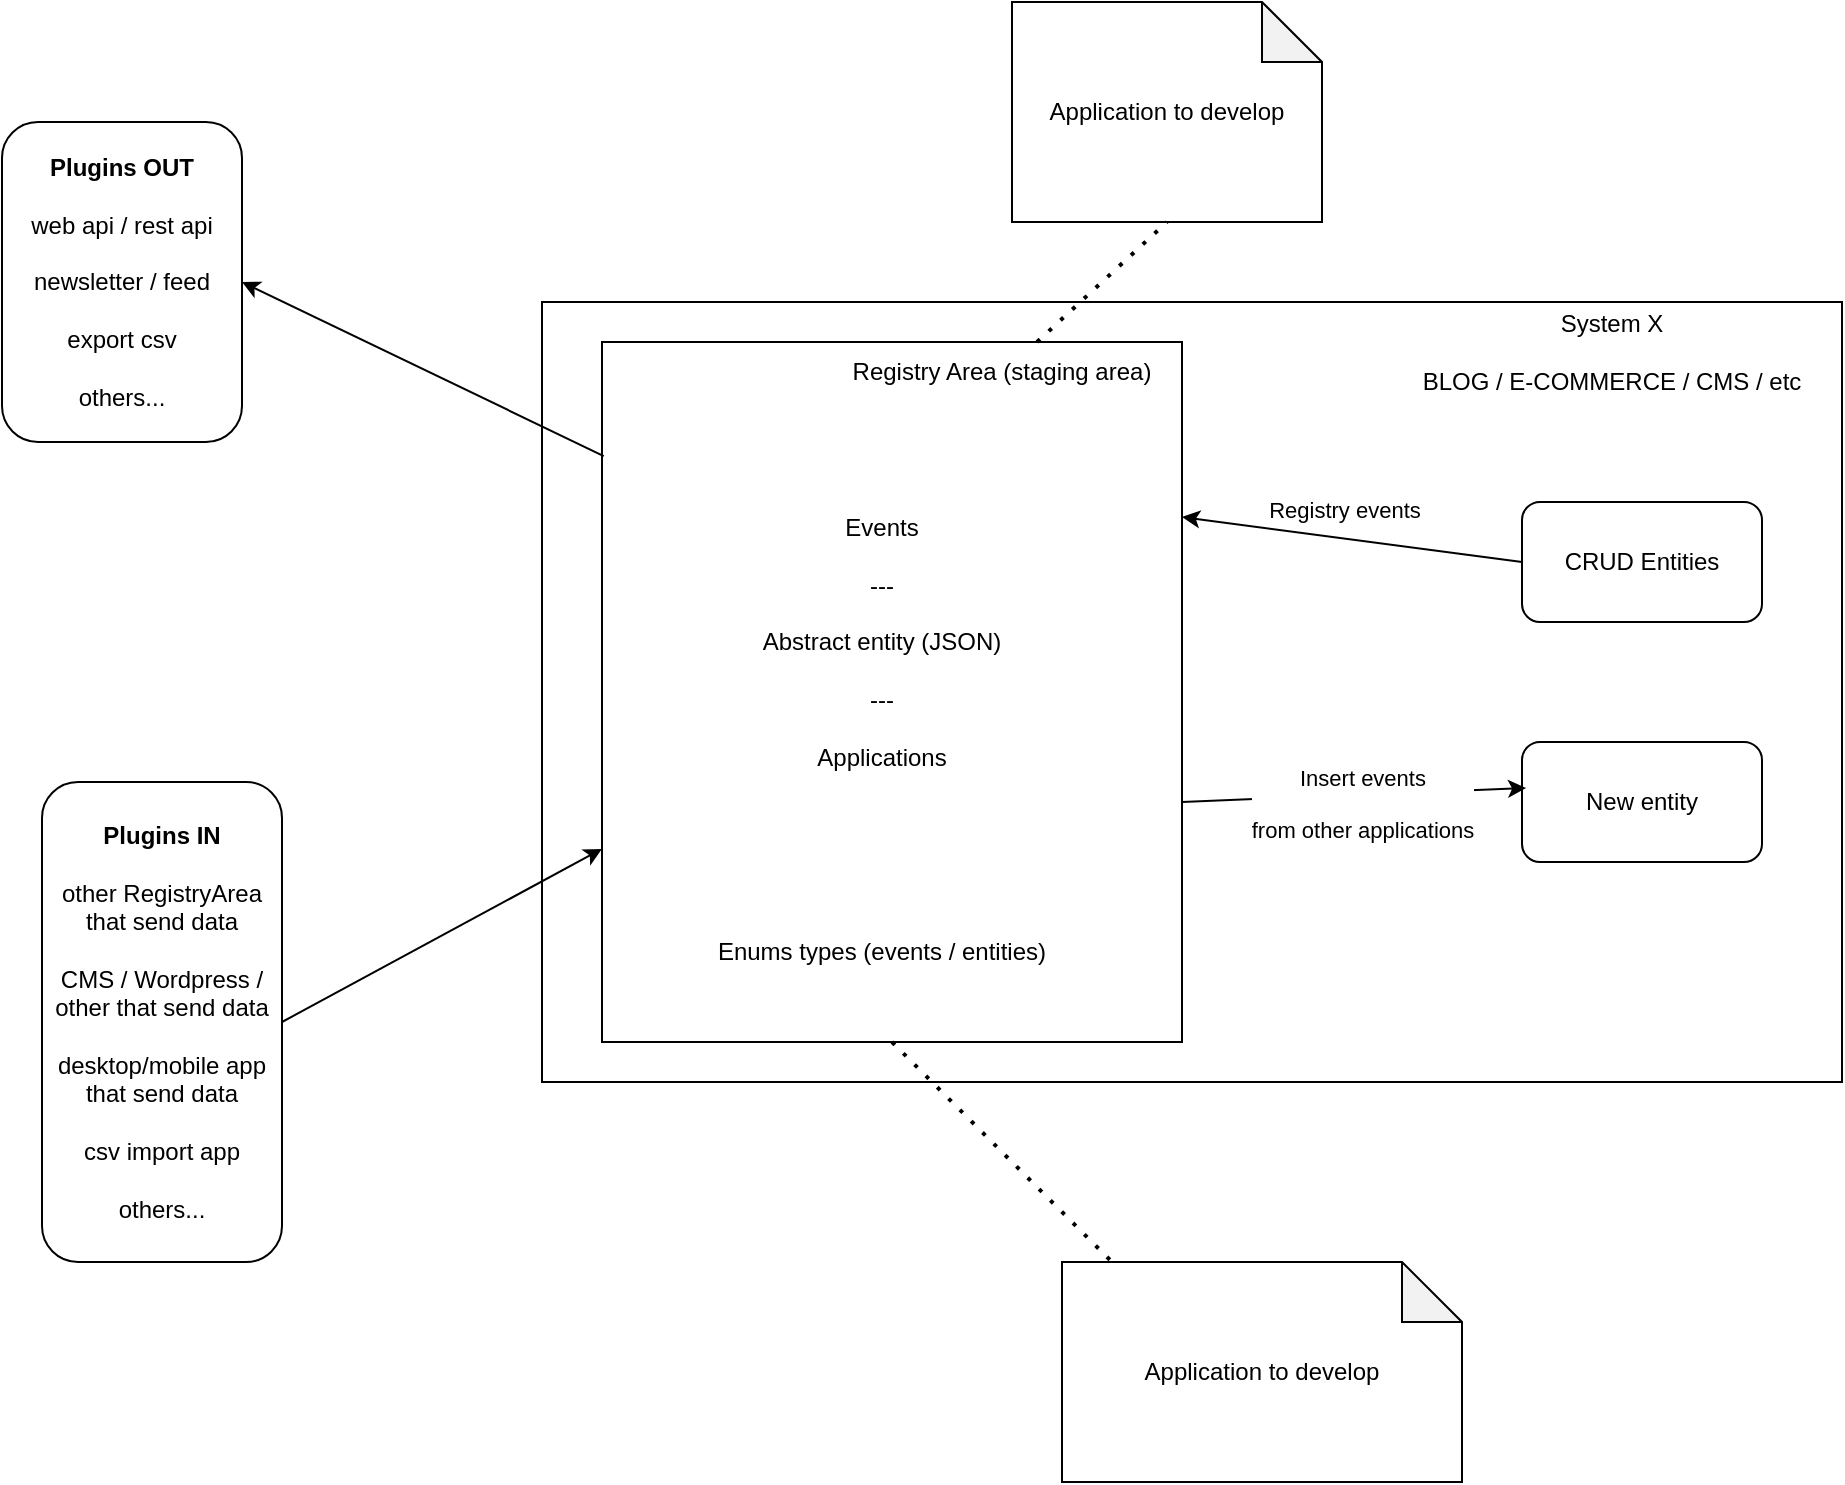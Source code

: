 <mxfile>
    <diagram id="DiP42sdUKY-N4x_hQYaY" name="Page-1">
        <mxGraphModel dx="2566" dy="830" grid="1" gridSize="10" guides="1" tooltips="1" connect="1" arrows="1" fold="1" page="1" pageScale="1" pageWidth="850" pageHeight="1100" math="0" shadow="0">
            <root>
                <mxCell id="0"/>
                <mxCell id="1" parent="0"/>
                <mxCell id="2" value="" style="rounded=0;whiteSpace=wrap;html=1;" parent="1" vertex="1">
                    <mxGeometry x="110" y="160" width="650" height="390" as="geometry"/>
                </mxCell>
                <mxCell id="3" value="System X&lt;br&gt;&lt;br&gt;BLOG / E-COMMERCE / CMS / etc" style="text;html=1;strokeColor=none;fillColor=none;align=center;verticalAlign=middle;whiteSpace=wrap;rounded=0;" parent="1" vertex="1">
                    <mxGeometry x="540" y="170" width="210" height="30" as="geometry"/>
                </mxCell>
                <mxCell id="4" value="" style="rounded=0;whiteSpace=wrap;html=1;" parent="1" vertex="1">
                    <mxGeometry x="140" y="180" width="290" height="350" as="geometry"/>
                </mxCell>
                <mxCell id="5" value="Registry Area (staging area)" style="text;html=1;strokeColor=none;fillColor=none;align=center;verticalAlign=middle;whiteSpace=wrap;rounded=0;" parent="1" vertex="1">
                    <mxGeometry x="250" y="180" width="180" height="30" as="geometry"/>
                </mxCell>
                <mxCell id="6" value="Events&lt;br&gt;&lt;br&gt;---&lt;br&gt;&lt;br&gt;Abstract entity (JSON)&lt;br&gt;&lt;br&gt;---&lt;br&gt;&lt;br&gt;Applications" style="text;html=1;strokeColor=none;fillColor=none;align=center;verticalAlign=middle;whiteSpace=wrap;rounded=0;" parent="1" vertex="1">
                    <mxGeometry x="190" y="230" width="180" height="200" as="geometry"/>
                </mxCell>
                <mxCell id="7" value="Enums types (events / entities)" style="text;html=1;strokeColor=none;fillColor=none;align=center;verticalAlign=middle;whiteSpace=wrap;rounded=0;" parent="1" vertex="1">
                    <mxGeometry x="175" y="470" width="210" height="30" as="geometry"/>
                </mxCell>
                <mxCell id="8" value="CRUD Entities" style="rounded=1;whiteSpace=wrap;html=1;" parent="1" vertex="1">
                    <mxGeometry x="600" y="260" width="120" height="60" as="geometry"/>
                </mxCell>
                <mxCell id="9" value="New entity" style="rounded=1;whiteSpace=wrap;html=1;" parent="1" vertex="1">
                    <mxGeometry x="600" y="380" width="120" height="60" as="geometry"/>
                </mxCell>
                <mxCell id="10" value="" style="endArrow=classic;html=1;exitX=0;exitY=0.5;exitDx=0;exitDy=0;entryX=1;entryY=0.25;entryDx=0;entryDy=0;" parent="1" source="8" target="4" edge="1">
                    <mxGeometry width="50" height="50" relative="1" as="geometry">
                        <mxPoint x="400" y="340" as="sourcePoint"/>
                        <mxPoint x="450" y="290" as="targetPoint"/>
                    </mxGeometry>
                </mxCell>
                <mxCell id="11" value="Registry events" style="edgeLabel;html=1;align=center;verticalAlign=middle;resizable=0;points=[];" parent="10" vertex="1" connectable="0">
                    <mxGeometry x="0.296" y="3" relative="1" as="geometry">
                        <mxPoint x="21" y="-15" as="offset"/>
                    </mxGeometry>
                </mxCell>
                <mxCell id="12" value="" style="endArrow=classic;html=1;entryX=0.017;entryY=0.383;entryDx=0;entryDy=0;entryPerimeter=0;" parent="1" target="9" edge="1">
                    <mxGeometry width="50" height="50" relative="1" as="geometry">
                        <mxPoint x="430" y="410" as="sourcePoint"/>
                        <mxPoint x="549.13" y="409.55" as="targetPoint"/>
                    </mxGeometry>
                </mxCell>
                <mxCell id="13" value="Insert events &lt;br&gt;&lt;br&gt;from other applications" style="edgeLabel;html=1;align=center;verticalAlign=middle;resizable=0;points=[];" parent="12" vertex="1" connectable="0">
                    <mxGeometry x="0.296" y="3" relative="1" as="geometry">
                        <mxPoint x="-22" y="8" as="offset"/>
                    </mxGeometry>
                </mxCell>
                <mxCell id="14" value="Application to develop" style="shape=note;whiteSpace=wrap;html=1;backgroundOutline=1;darkOpacity=0.05;" parent="1" vertex="1">
                    <mxGeometry x="345" y="10" width="155" height="110" as="geometry"/>
                </mxCell>
                <mxCell id="15" value="" style="endArrow=none;dashed=1;html=1;dashPattern=1 3;strokeWidth=2;entryX=0.5;entryY=1;entryDx=0;entryDy=0;entryPerimeter=0;exitX=0.75;exitY=0;exitDx=0;exitDy=0;" parent="1" source="4" target="14" edge="1">
                    <mxGeometry width="50" height="50" relative="1" as="geometry">
                        <mxPoint x="400" y="320" as="sourcePoint"/>
                        <mxPoint x="450" y="270" as="targetPoint"/>
                    </mxGeometry>
                </mxCell>
                <mxCell id="16" value="&lt;b&gt;Plugins OUT&lt;/b&gt;&lt;br&gt;&lt;br&gt;web api / rest api&lt;br&gt;&lt;br&gt;newsletter / feed&lt;br&gt;&lt;br&gt;export csv&lt;br&gt;&lt;br&gt;others..." style="rounded=1;whiteSpace=wrap;html=1;" parent="1" vertex="1">
                    <mxGeometry x="-160" y="70" width="120" height="160" as="geometry"/>
                </mxCell>
                <mxCell id="17" value="&lt;b&gt;Plugins IN&lt;/b&gt;&lt;br&gt;&lt;br&gt;other RegistryArea that send data&lt;br&gt;&lt;br&gt;CMS / Wordpress / other that send data&lt;br&gt;&lt;br&gt;desktop/mobile app that send data&lt;br&gt;&lt;br&gt;csv import app&lt;br&gt;&lt;br&gt;others..." style="rounded=1;whiteSpace=wrap;html=1;" parent="1" vertex="1">
                    <mxGeometry x="-140" y="400" width="120" height="240" as="geometry"/>
                </mxCell>
                <mxCell id="18" value="" style="endArrow=classic;html=1;entryX=1;entryY=0.5;entryDx=0;entryDy=0;exitX=0.003;exitY=0.163;exitDx=0;exitDy=0;exitPerimeter=0;" parent="1" source="4" target="16" edge="1">
                    <mxGeometry width="50" height="50" relative="1" as="geometry">
                        <mxPoint x="400" y="320" as="sourcePoint"/>
                        <mxPoint x="450" y="270" as="targetPoint"/>
                    </mxGeometry>
                </mxCell>
                <mxCell id="19" value="" style="endArrow=classic;html=1;exitX=1;exitY=0.5;exitDx=0;exitDy=0;" parent="1" source="17" target="4" edge="1">
                    <mxGeometry width="50" height="50" relative="1" as="geometry">
                        <mxPoint x="150.87" y="247.05" as="sourcePoint"/>
                        <mxPoint x="-30" y="180" as="targetPoint"/>
                    </mxGeometry>
                </mxCell>
                <mxCell id="22" value="Application to develop" style="shape=note;whiteSpace=wrap;html=1;backgroundOutline=1;darkOpacity=0.05;" parent="1" vertex="1">
                    <mxGeometry x="370" y="640" width="200" height="110" as="geometry"/>
                </mxCell>
                <mxCell id="23" value="" style="endArrow=none;dashed=1;html=1;dashPattern=1 3;strokeWidth=2;entryX=0;entryY=0;entryDx=25;entryDy=0;entryPerimeter=0;exitX=0.5;exitY=1;exitDx=0;exitDy=0;" parent="1" source="4" target="22" edge="1">
                    <mxGeometry width="50" height="50" relative="1" as="geometry">
                        <mxPoint x="382.5" y="810" as="sourcePoint"/>
                        <mxPoint x="475" y="900" as="targetPoint"/>
                    </mxGeometry>
                </mxCell>
            </root>
        </mxGraphModel>
    </diagram>
</mxfile>